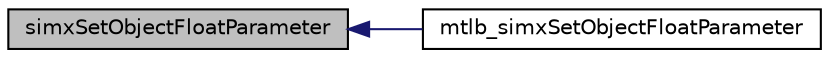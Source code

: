 digraph "simxSetObjectFloatParameter"
{
  edge [fontname="Helvetica",fontsize="10",labelfontname="Helvetica",labelfontsize="10"];
  node [fontname="Helvetica",fontsize="10",shape=record];
  rankdir="LR";
  Node1 [label="simxSetObjectFloatParameter",height=0.2,width=0.4,color="black", fillcolor="grey75", style="filled" fontcolor="black"];
  Node1 -> Node2 [dir="back",color="midnightblue",fontsize="10",style="solid",fontname="Helvetica"];
  Node2 [label="mtlb_simxSetObjectFloatParameter",height=0.2,width=0.4,color="black", fillcolor="white", style="filled",URL="$ext_api_8h.html#ae7f0fc7dfa535a7fbe2433d3f0f2b36b"];
}
